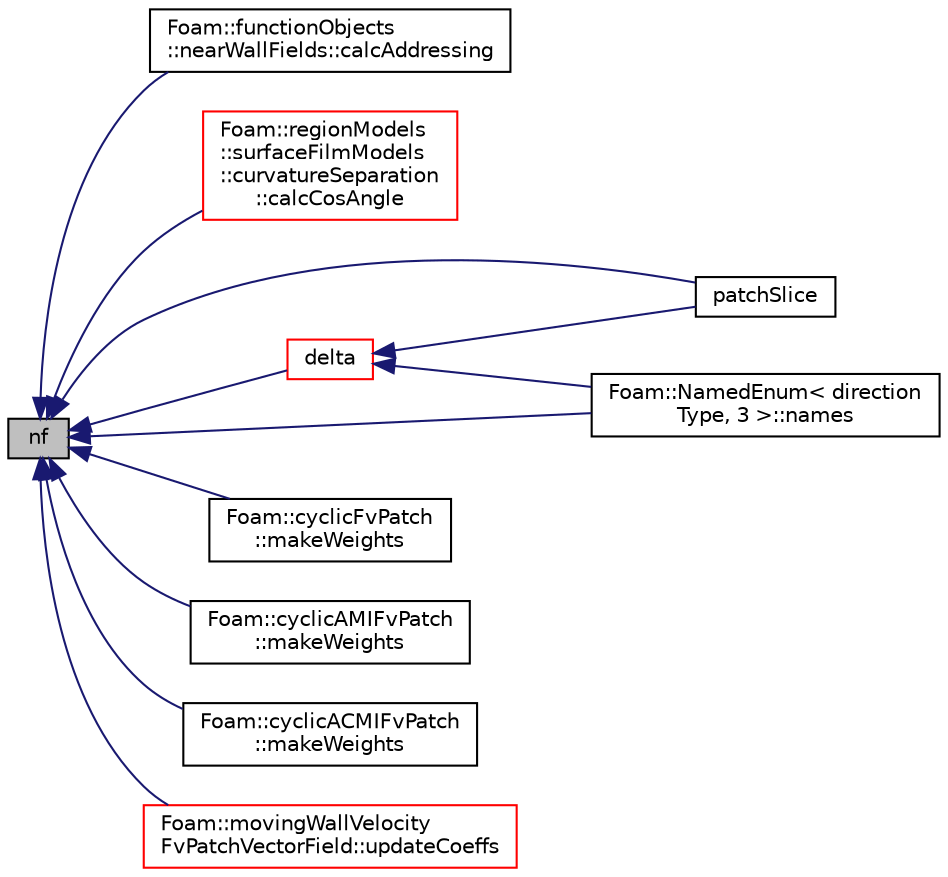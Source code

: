 digraph "nf"
{
  bgcolor="transparent";
  edge [fontname="Helvetica",fontsize="10",labelfontname="Helvetica",labelfontsize="10"];
  node [fontname="Helvetica",fontsize="10",shape=record];
  rankdir="LR";
  Node1304 [label="nf",height=0.2,width=0.4,color="black", fillcolor="grey75", style="filled", fontcolor="black"];
  Node1304 -> Node1305 [dir="back",color="midnightblue",fontsize="10",style="solid",fontname="Helvetica"];
  Node1305 [label="Foam::functionObjects\l::nearWallFields::calcAddressing",height=0.2,width=0.4,color="black",URL="$a24233.html#a7097a017d4eac4116d58a3cdbf507891",tooltip="Calculate addressing from cells back to patch faces. "];
  Node1304 -> Node1306 [dir="back",color="midnightblue",fontsize="10",style="solid",fontname="Helvetica"];
  Node1306 [label="Foam::regionModels\l::surfaceFilmModels\l::curvatureSeparation\l::calcCosAngle",height=0.2,width=0.4,color="red",URL="$a30173.html#a6595a2ccc657d73bb3e77c3dad18b386",tooltip="Calculate the cosine of the angle between gravity vector and. "];
  Node1304 -> Node1309 [dir="back",color="midnightblue",fontsize="10",style="solid",fontname="Helvetica"];
  Node1309 [label="delta",height=0.2,width=0.4,color="red",URL="$a23693.html#a8c83ba56d8c5964b15844718d953be71",tooltip="Return cell-centre to face-centre vector. "];
  Node1309 -> Node1311 [dir="back",color="midnightblue",fontsize="10",style="solid",fontname="Helvetica"];
  Node1311 [label="patchSlice",height=0.2,width=0.4,color="black",URL="$a23693.html#abafaae120d11327175dacc1109283746",tooltip="Slice list to patch. "];
  Node1309 -> Node1313 [dir="back",color="midnightblue",fontsize="10",style="solid",fontname="Helvetica"];
  Node1313 [label="Foam::NamedEnum\< direction\lType, 3 \>::names",height=0.2,width=0.4,color="black",URL="$a27113.html#a7350da3a0edd92cd11e6c479c9967dc8"];
  Node1304 -> Node1314 [dir="back",color="midnightblue",fontsize="10",style="solid",fontname="Helvetica"];
  Node1314 [label="Foam::cyclicFvPatch\l::makeWeights",height=0.2,width=0.4,color="black",URL="$a23625.html#a40382e092b8e9cf9b729b883c6dd46f6",tooltip="Make patch weighting factors. "];
  Node1304 -> Node1315 [dir="back",color="midnightblue",fontsize="10",style="solid",fontname="Helvetica"];
  Node1315 [label="Foam::cyclicAMIFvPatch\l::makeWeights",height=0.2,width=0.4,color="black",URL="$a23633.html#a40382e092b8e9cf9b729b883c6dd46f6",tooltip="Make patch weighting factors. "];
  Node1304 -> Node1316 [dir="back",color="midnightblue",fontsize="10",style="solid",fontname="Helvetica"];
  Node1316 [label="Foam::cyclicACMIFvPatch\l::makeWeights",height=0.2,width=0.4,color="black",URL="$a23629.html#a40382e092b8e9cf9b729b883c6dd46f6",tooltip="Make patch weighting factors. "];
  Node1304 -> Node1313 [dir="back",color="midnightblue",fontsize="10",style="solid",fontname="Helvetica"];
  Node1304 -> Node1311 [dir="back",color="midnightblue",fontsize="10",style="solid",fontname="Helvetica"];
  Node1304 -> Node1317 [dir="back",color="midnightblue",fontsize="10",style="solid",fontname="Helvetica"];
  Node1317 [label="Foam::movingWallVelocity\lFvPatchVectorField::updateCoeffs",height=0.2,width=0.4,color="red",URL="$a22989.html#a7e24eafac629d3733181cd942d4c902f",tooltip="Update the coefficients associated with the patch field. "];
}
